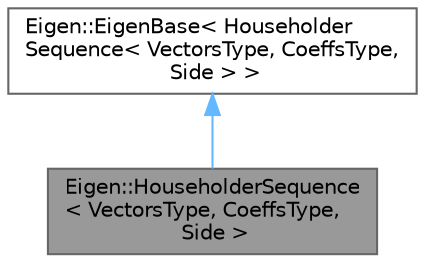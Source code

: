 digraph "Eigen::HouseholderSequence&lt; VectorsType, CoeffsType, Side &gt;"
{
 // LATEX_PDF_SIZE
  bgcolor="transparent";
  edge [fontname=Helvetica,fontsize=10,labelfontname=Helvetica,labelfontsize=10];
  node [fontname=Helvetica,fontsize=10,shape=box,height=0.2,width=0.4];
  Node1 [id="Node000001",label="Eigen::HouseholderSequence\l\< VectorsType, CoeffsType,\l Side \>",height=0.2,width=0.4,color="gray40", fillcolor="grey60", style="filled", fontcolor="black",tooltip="Sequence of Householder reflections acting on subspaces with decreasing size."];
  Node2 -> Node1 [id="edge2_Node000001_Node000002",dir="back",color="steelblue1",style="solid",tooltip=" "];
  Node2 [id="Node000002",label="Eigen::EigenBase\< Householder\lSequence\< VectorsType, CoeffsType,\l Side \> \>",height=0.2,width=0.4,color="gray40", fillcolor="white", style="filled",URL="$structEigen_1_1EigenBase.html",tooltip=" "];
}
